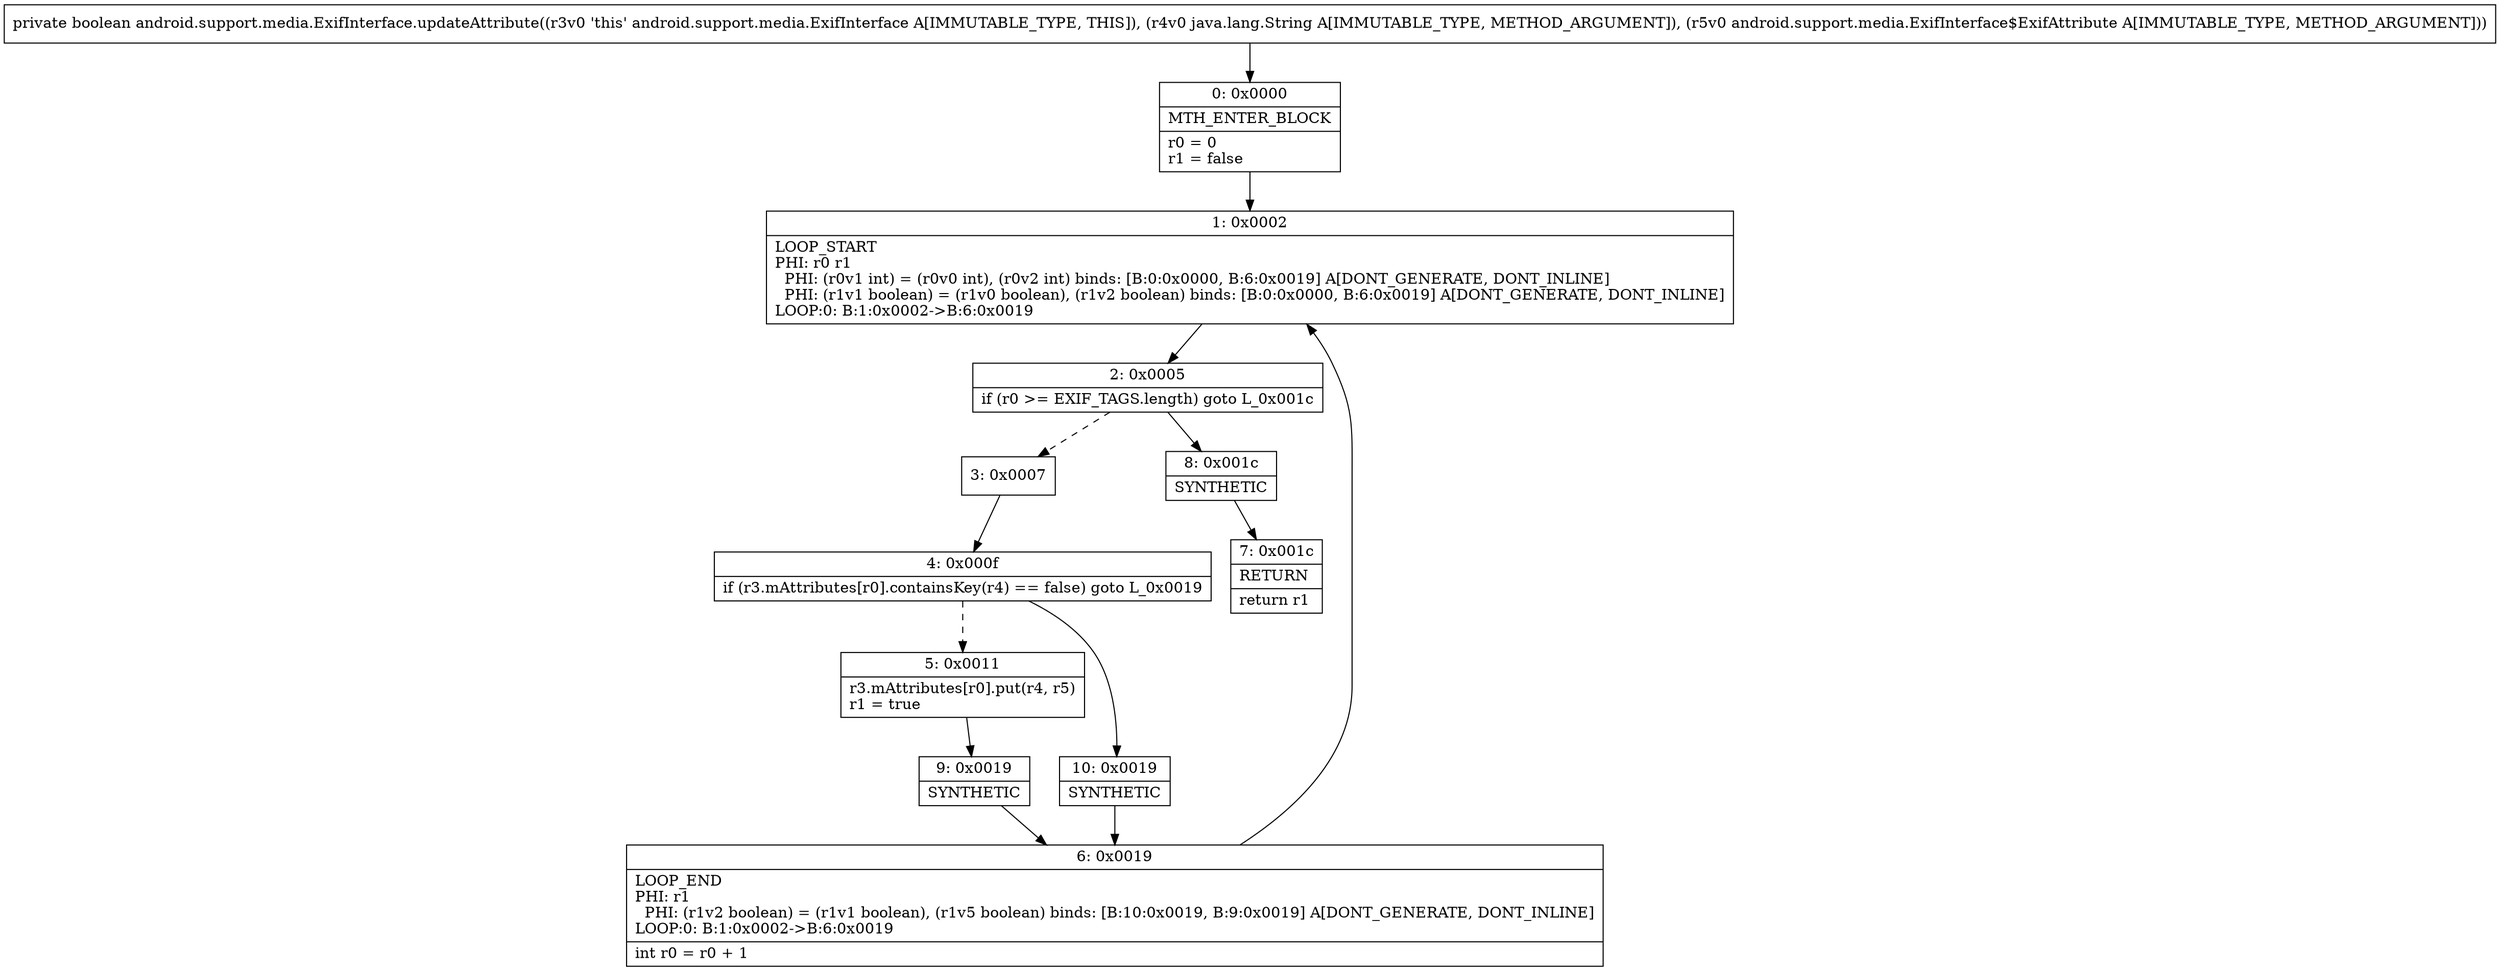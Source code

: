 digraph "CFG forandroid.support.media.ExifInterface.updateAttribute(Ljava\/lang\/String;Landroid\/support\/media\/ExifInterface$ExifAttribute;)Z" {
Node_0 [shape=record,label="{0\:\ 0x0000|MTH_ENTER_BLOCK\l|r0 = 0\lr1 = false\l}"];
Node_1 [shape=record,label="{1\:\ 0x0002|LOOP_START\lPHI: r0 r1 \l  PHI: (r0v1 int) = (r0v0 int), (r0v2 int) binds: [B:0:0x0000, B:6:0x0019] A[DONT_GENERATE, DONT_INLINE]\l  PHI: (r1v1 boolean) = (r1v0 boolean), (r1v2 boolean) binds: [B:0:0x0000, B:6:0x0019] A[DONT_GENERATE, DONT_INLINE]\lLOOP:0: B:1:0x0002\-\>B:6:0x0019\l}"];
Node_2 [shape=record,label="{2\:\ 0x0005|if (r0 \>= EXIF_TAGS.length) goto L_0x001c\l}"];
Node_3 [shape=record,label="{3\:\ 0x0007}"];
Node_4 [shape=record,label="{4\:\ 0x000f|if (r3.mAttributes[r0].containsKey(r4) == false) goto L_0x0019\l}"];
Node_5 [shape=record,label="{5\:\ 0x0011|r3.mAttributes[r0].put(r4, r5)\lr1 = true\l}"];
Node_6 [shape=record,label="{6\:\ 0x0019|LOOP_END\lPHI: r1 \l  PHI: (r1v2 boolean) = (r1v1 boolean), (r1v5 boolean) binds: [B:10:0x0019, B:9:0x0019] A[DONT_GENERATE, DONT_INLINE]\lLOOP:0: B:1:0x0002\-\>B:6:0x0019\l|int r0 = r0 + 1\l}"];
Node_7 [shape=record,label="{7\:\ 0x001c|RETURN\l|return r1\l}"];
Node_8 [shape=record,label="{8\:\ 0x001c|SYNTHETIC\l}"];
Node_9 [shape=record,label="{9\:\ 0x0019|SYNTHETIC\l}"];
Node_10 [shape=record,label="{10\:\ 0x0019|SYNTHETIC\l}"];
MethodNode[shape=record,label="{private boolean android.support.media.ExifInterface.updateAttribute((r3v0 'this' android.support.media.ExifInterface A[IMMUTABLE_TYPE, THIS]), (r4v0 java.lang.String A[IMMUTABLE_TYPE, METHOD_ARGUMENT]), (r5v0 android.support.media.ExifInterface$ExifAttribute A[IMMUTABLE_TYPE, METHOD_ARGUMENT])) }"];
MethodNode -> Node_0;
Node_0 -> Node_1;
Node_1 -> Node_2;
Node_2 -> Node_3[style=dashed];
Node_2 -> Node_8;
Node_3 -> Node_4;
Node_4 -> Node_5[style=dashed];
Node_4 -> Node_10;
Node_5 -> Node_9;
Node_6 -> Node_1;
Node_8 -> Node_7;
Node_9 -> Node_6;
Node_10 -> Node_6;
}

